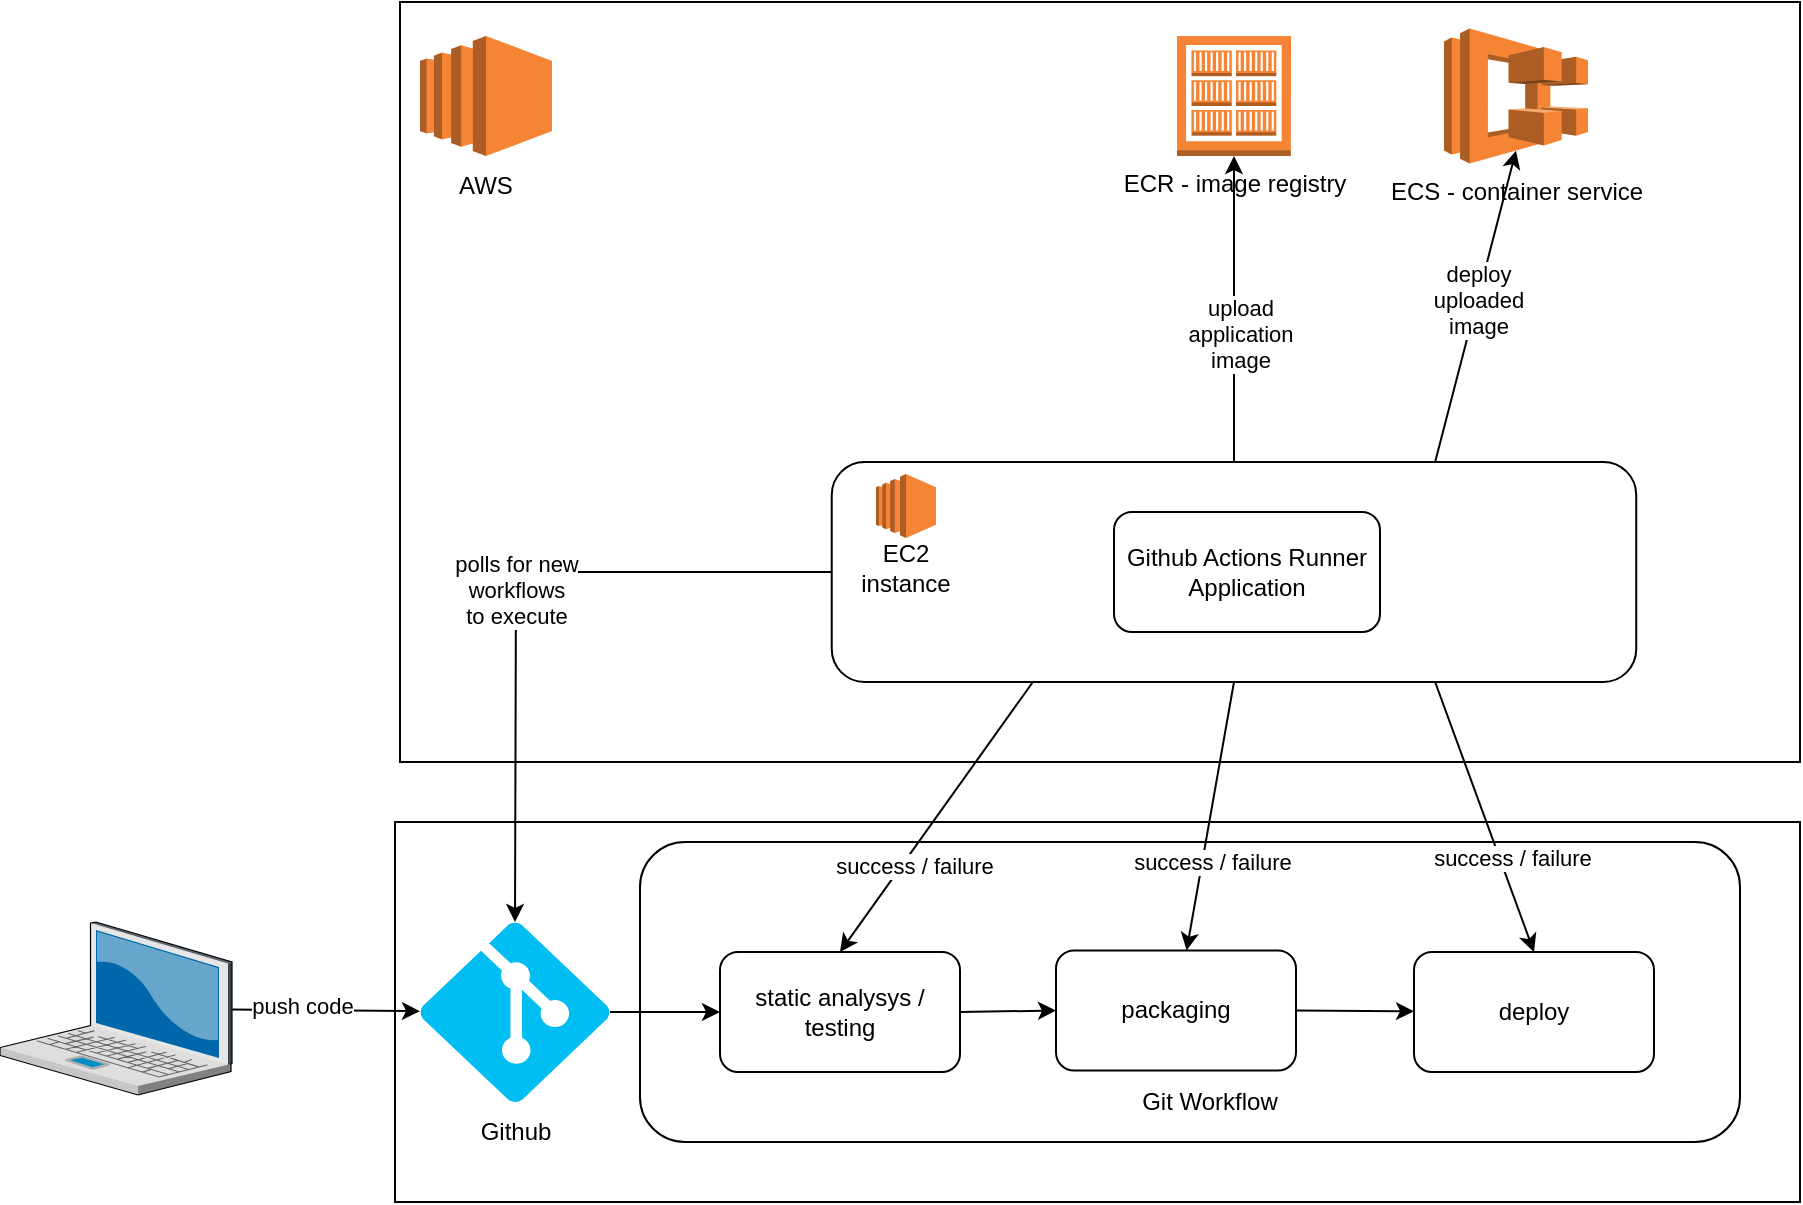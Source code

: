 <mxfile version="15.7.0" type="device"><diagram id="mglUgkEAe2Av1XRifoPD" name="Page-1"><mxGraphModel dx="1678" dy="807" grid="1" gridSize="10" guides="1" tooltips="1" connect="1" arrows="1" fold="1" page="1" pageScale="1" pageWidth="827" pageHeight="1169" math="0" shadow="0"><root><mxCell id="0"/><mxCell id="1" parent="0"/><mxCell id="9Xb5VRBfOhwzkmciRVVb-44" value="" style="rounded=0;whiteSpace=wrap;html=1;align=left;" vertex="1" parent="1"><mxGeometry x="217.5" y="420" width="702.5" height="190" as="geometry"/></mxCell><mxCell id="9Xb5VRBfOhwzkmciRVVb-73" value="" style="rounded=1;whiteSpace=wrap;html=1;align=center;" vertex="1" parent="1"><mxGeometry x="340" y="430" width="550" height="150" as="geometry"/></mxCell><mxCell id="9Xb5VRBfOhwzkmciRVVb-4" value="" style="verticalLabelPosition=bottom;aspect=fixed;html=1;verticalAlign=top;strokeColor=none;align=center;outlineConnect=0;shape=mxgraph.citrix.laptop_2;" vertex="1" parent="1"><mxGeometry x="20" y="470" width="116" height="86.5" as="geometry"/></mxCell><mxCell id="9Xb5VRBfOhwzkmciRVVb-5" value="" style="verticalLabelPosition=bottom;html=1;verticalAlign=top;align=center;strokeColor=none;fillColor=#00BEF2;shape=mxgraph.azure.git_repository;" vertex="1" parent="1"><mxGeometry x="230" y="470" width="95" height="90" as="geometry"/></mxCell><mxCell id="9Xb5VRBfOhwzkmciRVVb-28" value="" style="endArrow=classic;html=1;rounded=0;" edge="1" parent="1" source="9Xb5VRBfOhwzkmciRVVb-4" target="9Xb5VRBfOhwzkmciRVVb-5"><mxGeometry width="50" height="50" relative="1" as="geometry"><mxPoint x="150" y="560" as="sourcePoint"/><mxPoint x="200" y="510" as="targetPoint"/></mxGeometry></mxCell><mxCell id="9Xb5VRBfOhwzkmciRVVb-34" value="push code" style="edgeLabel;html=1;align=center;verticalAlign=middle;resizable=0;points=[];" vertex="1" connectable="0" parent="9Xb5VRBfOhwzkmciRVVb-28"><mxGeometry x="-0.271" y="2" relative="1" as="geometry"><mxPoint as="offset"/></mxGeometry></mxCell><mxCell id="9Xb5VRBfOhwzkmciRVVb-45" value="static analysys / testing" style="rounded=1;whiteSpace=wrap;html=1;align=center;" vertex="1" parent="1"><mxGeometry x="380" y="485" width="120" height="60" as="geometry"/></mxCell><mxCell id="9Xb5VRBfOhwzkmciRVVb-46" value="packaging" style="rounded=1;whiteSpace=wrap;html=1;align=center;" vertex="1" parent="1"><mxGeometry x="548" y="484.25" width="120" height="60" as="geometry"/></mxCell><mxCell id="9Xb5VRBfOhwzkmciRVVb-47" value="deploy" style="rounded=1;whiteSpace=wrap;html=1;align=center;" vertex="1" parent="1"><mxGeometry x="727" y="485" width="120" height="60" as="geometry"/></mxCell><mxCell id="9Xb5VRBfOhwzkmciRVVb-48" value="" style="endArrow=classic;html=1;rounded=0;exitX=1;exitY=0.5;exitDx=0;exitDy=0;exitPerimeter=0;" edge="1" parent="1" source="9Xb5VRBfOhwzkmciRVVb-5"><mxGeometry width="50" height="50" relative="1" as="geometry"><mxPoint x="660" y="540" as="sourcePoint"/><mxPoint x="380" y="515" as="targetPoint"/></mxGeometry></mxCell><mxCell id="9Xb5VRBfOhwzkmciRVVb-49" value="" style="endArrow=classic;html=1;rounded=0;exitX=1;exitY=0.5;exitDx=0;exitDy=0;entryX=0;entryY=0.5;entryDx=0;entryDy=0;" edge="1" parent="1" source="9Xb5VRBfOhwzkmciRVVb-45" target="9Xb5VRBfOhwzkmciRVVb-46"><mxGeometry width="50" height="50" relative="1" as="geometry"><mxPoint x="500" y="514.41" as="sourcePoint"/><mxPoint x="555" y="514" as="targetPoint"/></mxGeometry></mxCell><mxCell id="9Xb5VRBfOhwzkmciRVVb-50" value="" style="endArrow=classic;html=1;rounded=0;exitX=1;exitY=0.5;exitDx=0;exitDy=0;" edge="1" parent="1" source="9Xb5VRBfOhwzkmciRVVb-46" target="9Xb5VRBfOhwzkmciRVVb-47"><mxGeometry width="50" height="50" relative="1" as="geometry"><mxPoint x="510" y="525" as="sourcePoint"/><mxPoint x="558.0" y="524.25" as="targetPoint"/></mxGeometry></mxCell><mxCell id="9Xb5VRBfOhwzkmciRVVb-58" value="" style="rounded=0;whiteSpace=wrap;html=1;align=center;" vertex="1" parent="1"><mxGeometry x="220" y="10" width="700" height="380" as="geometry"/></mxCell><mxCell id="9Xb5VRBfOhwzkmciRVVb-59" value="" style="rounded=1;whiteSpace=wrap;html=1;align=center;" vertex="1" parent="1"><mxGeometry x="435.87" y="240" width="402.25" height="110" as="geometry"/></mxCell><mxCell id="9Xb5VRBfOhwzkmciRVVb-60" value="" style="outlineConnect=0;dashed=0;verticalLabelPosition=bottom;verticalAlign=top;align=center;html=1;shape=mxgraph.aws3.ec2;fillColor=#F58534;gradientColor=none;" vertex="1" parent="1"><mxGeometry x="230" y="27" width="66" height="60" as="geometry"/></mxCell><mxCell id="9Xb5VRBfOhwzkmciRVVb-74" value="Git Workflow" style="text;html=1;strokeColor=none;fillColor=none;align=center;verticalAlign=middle;whiteSpace=wrap;rounded=0;" vertex="1" parent="1"><mxGeometry x="575" y="545" width="100" height="30" as="geometry"/></mxCell><mxCell id="9Xb5VRBfOhwzkmciRVVb-75" value="&lt;div&gt;polls for new &lt;br&gt;&lt;/div&gt;&lt;div&gt;workflows &lt;br&gt;&lt;/div&gt;&lt;div&gt;to execute&lt;/div&gt;" style="endArrow=classic;html=1;rounded=0;entryX=0.5;entryY=0;entryDx=0;entryDy=0;exitX=0;exitY=0.5;exitDx=0;exitDy=0;entryPerimeter=0;" edge="1" parent="1" source="9Xb5VRBfOhwzkmciRVVb-59" target="9Xb5VRBfOhwzkmciRVVb-5"><mxGeometry width="50" height="50" relative="1" as="geometry"><mxPoint x="120" y="790" as="sourcePoint"/><mxPoint x="170" y="740" as="targetPoint"/><Array as="points"><mxPoint x="278" y="295"/></Array></mxGeometry></mxCell><mxCell id="9Xb5VRBfOhwzkmciRVVb-76" value="" style="endArrow=classic;html=1;rounded=0;exitX=0.25;exitY=1;exitDx=0;exitDy=0;entryX=0.5;entryY=0;entryDx=0;entryDy=0;" edge="1" parent="1" source="9Xb5VRBfOhwzkmciRVVb-59" target="9Xb5VRBfOhwzkmciRVVb-45"><mxGeometry width="50" height="50" relative="1" as="geometry"><mxPoint x="300" y="770" as="sourcePoint"/><mxPoint x="350" y="720" as="targetPoint"/></mxGeometry></mxCell><mxCell id="9Xb5VRBfOhwzkmciRVVb-77" value="success / failure" style="edgeLabel;html=1;align=center;verticalAlign=middle;resizable=0;points=[];" vertex="1" connectable="0" parent="9Xb5VRBfOhwzkmciRVVb-76"><mxGeometry x="0.334" y="5" relative="1" as="geometry"><mxPoint y="-1" as="offset"/></mxGeometry></mxCell><mxCell id="9Xb5VRBfOhwzkmciRVVb-78" value="" style="endArrow=classic;html=1;rounded=0;exitX=0.5;exitY=1;exitDx=0;exitDy=0;" edge="1" parent="1" source="9Xb5VRBfOhwzkmciRVVb-59" target="9Xb5VRBfOhwzkmciRVVb-46"><mxGeometry width="50" height="50" relative="1" as="geometry"><mxPoint x="473.25" y="380" as="sourcePoint"/><mxPoint x="450" y="495" as="targetPoint"/></mxGeometry></mxCell><mxCell id="9Xb5VRBfOhwzkmciRVVb-79" value="success / failure" style="edgeLabel;html=1;align=center;verticalAlign=middle;resizable=0;points=[];" vertex="1" connectable="0" parent="9Xb5VRBfOhwzkmciRVVb-78"><mxGeometry x="0.334" y="5" relative="1" as="geometry"><mxPoint y="-1" as="offset"/></mxGeometry></mxCell><mxCell id="9Xb5VRBfOhwzkmciRVVb-80" value="" style="endArrow=classic;html=1;rounded=0;exitX=0.75;exitY=1;exitDx=0;exitDy=0;entryX=0.5;entryY=0;entryDx=0;entryDy=0;" edge="1" parent="1" source="9Xb5VRBfOhwzkmciRVVb-59" target="9Xb5VRBfOhwzkmciRVVb-47"><mxGeometry width="50" height="50" relative="1" as="geometry"><mxPoint x="606.25" y="380" as="sourcePoint"/><mxPoint x="615.556" y="494.25" as="targetPoint"/></mxGeometry></mxCell><mxCell id="9Xb5VRBfOhwzkmciRVVb-81" value="success / failure" style="edgeLabel;html=1;align=center;verticalAlign=middle;resizable=0;points=[];" vertex="1" connectable="0" parent="9Xb5VRBfOhwzkmciRVVb-80"><mxGeometry x="0.334" y="5" relative="1" as="geometry"><mxPoint y="-1" as="offset"/></mxGeometry></mxCell><mxCell id="9Xb5VRBfOhwzkmciRVVb-82" value="AWS" style="text;html=1;strokeColor=none;fillColor=none;align=center;verticalAlign=middle;whiteSpace=wrap;rounded=0;" vertex="1" parent="1"><mxGeometry x="232" y="87" width="62" height="30" as="geometry"/></mxCell><mxCell id="9Xb5VRBfOhwzkmciRVVb-87" value="ECR - image registry" style="outlineConnect=0;dashed=0;verticalLabelPosition=bottom;verticalAlign=top;align=center;html=1;shape=mxgraph.aws3.ecr_registry;fillColor=#F58534;gradientColor=none;" vertex="1" parent="1"><mxGeometry x="608.5" y="27" width="57" height="60" as="geometry"/></mxCell><mxCell id="9Xb5VRBfOhwzkmciRVVb-89" value="ECS - container service" style="outlineConnect=0;dashed=0;verticalLabelPosition=bottom;verticalAlign=top;align=center;html=1;shape=mxgraph.aws3.ecs;fillColor=#F58534;gradientColor=none;" vertex="1" parent="1"><mxGeometry x="742" y="23.25" width="72" height="67.5" as="geometry"/></mxCell><mxCell id="9Xb5VRBfOhwzkmciRVVb-90" value="" style="endArrow=classic;html=1;rounded=0;exitX=0.5;exitY=0;exitDx=0;exitDy=0;" edge="1" parent="1" source="9Xb5VRBfOhwzkmciRVVb-59" target="9Xb5VRBfOhwzkmciRVVb-87"><mxGeometry width="50" height="50" relative="1" as="geometry"><mxPoint x="592" y="210" as="sourcePoint"/><mxPoint x="642" y="160" as="targetPoint"/></mxGeometry></mxCell><mxCell id="9Xb5VRBfOhwzkmciRVVb-93" value="&lt;div&gt;upload &lt;br&gt;&lt;/div&gt;&lt;div&gt;application&lt;/div&gt;&lt;div&gt;image&lt;br&gt;&lt;/div&gt;" style="edgeLabel;html=1;align=center;verticalAlign=middle;resizable=0;points=[];" vertex="1" connectable="0" parent="9Xb5VRBfOhwzkmciRVVb-90"><mxGeometry x="-0.178" y="-3" relative="1" as="geometry"><mxPoint y="-1" as="offset"/></mxGeometry></mxCell><mxCell id="9Xb5VRBfOhwzkmciRVVb-92" value="" style="endArrow=classic;html=1;rounded=0;exitX=0.75;exitY=0;exitDx=0;exitDy=0;entryX=0.5;entryY=0.905;entryDx=0;entryDy=0;entryPerimeter=0;" edge="1" parent="1" source="9Xb5VRBfOhwzkmciRVVb-59" target="9Xb5VRBfOhwzkmciRVVb-89"><mxGeometry width="50" height="50" relative="1" as="geometry"><mxPoint x="646.995" y="250" as="sourcePoint"/><mxPoint x="646.999" y="97.0" as="targetPoint"/></mxGeometry></mxCell><mxCell id="9Xb5VRBfOhwzkmciRVVb-94" value="&lt;div&gt;deploy&lt;/div&gt;&lt;div&gt;uploaded&lt;/div&gt;&lt;div&gt;image&lt;br&gt;&lt;/div&gt;" style="edgeLabel;html=1;align=center;verticalAlign=middle;resizable=0;points=[];" vertex="1" connectable="0" parent="9Xb5VRBfOhwzkmciRVVb-92"><mxGeometry x="0.036" relative="1" as="geometry"><mxPoint as="offset"/></mxGeometry></mxCell><mxCell id="9Xb5VRBfOhwzkmciRVVb-95" value="Github" style="text;html=1;strokeColor=none;fillColor=none;align=center;verticalAlign=middle;whiteSpace=wrap;rounded=0;" vertex="1" parent="1"><mxGeometry x="246.5" y="560" width="62" height="30" as="geometry"/></mxCell><mxCell id="9Xb5VRBfOhwzkmciRVVb-96" value="" style="outlineConnect=0;dashed=0;verticalLabelPosition=bottom;verticalAlign=top;align=center;html=1;shape=mxgraph.aws3.ec2;fillColor=#F58534;gradientColor=none;" vertex="1" parent="1"><mxGeometry x="458" y="246" width="30" height="32" as="geometry"/></mxCell><mxCell id="9Xb5VRBfOhwzkmciRVVb-97" value="EC2 instance" style="text;html=1;strokeColor=none;fillColor=none;align=center;verticalAlign=middle;whiteSpace=wrap;rounded=0;" vertex="1" parent="1"><mxGeometry x="442" y="278" width="62" height="30" as="geometry"/></mxCell><mxCell id="9Xb5VRBfOhwzkmciRVVb-98" value="Github Actions Runner Application" style="rounded=1;whiteSpace=wrap;html=1;align=center;" vertex="1" parent="1"><mxGeometry x="577" y="265" width="133" height="60" as="geometry"/></mxCell></root></mxGraphModel></diagram></mxfile>
